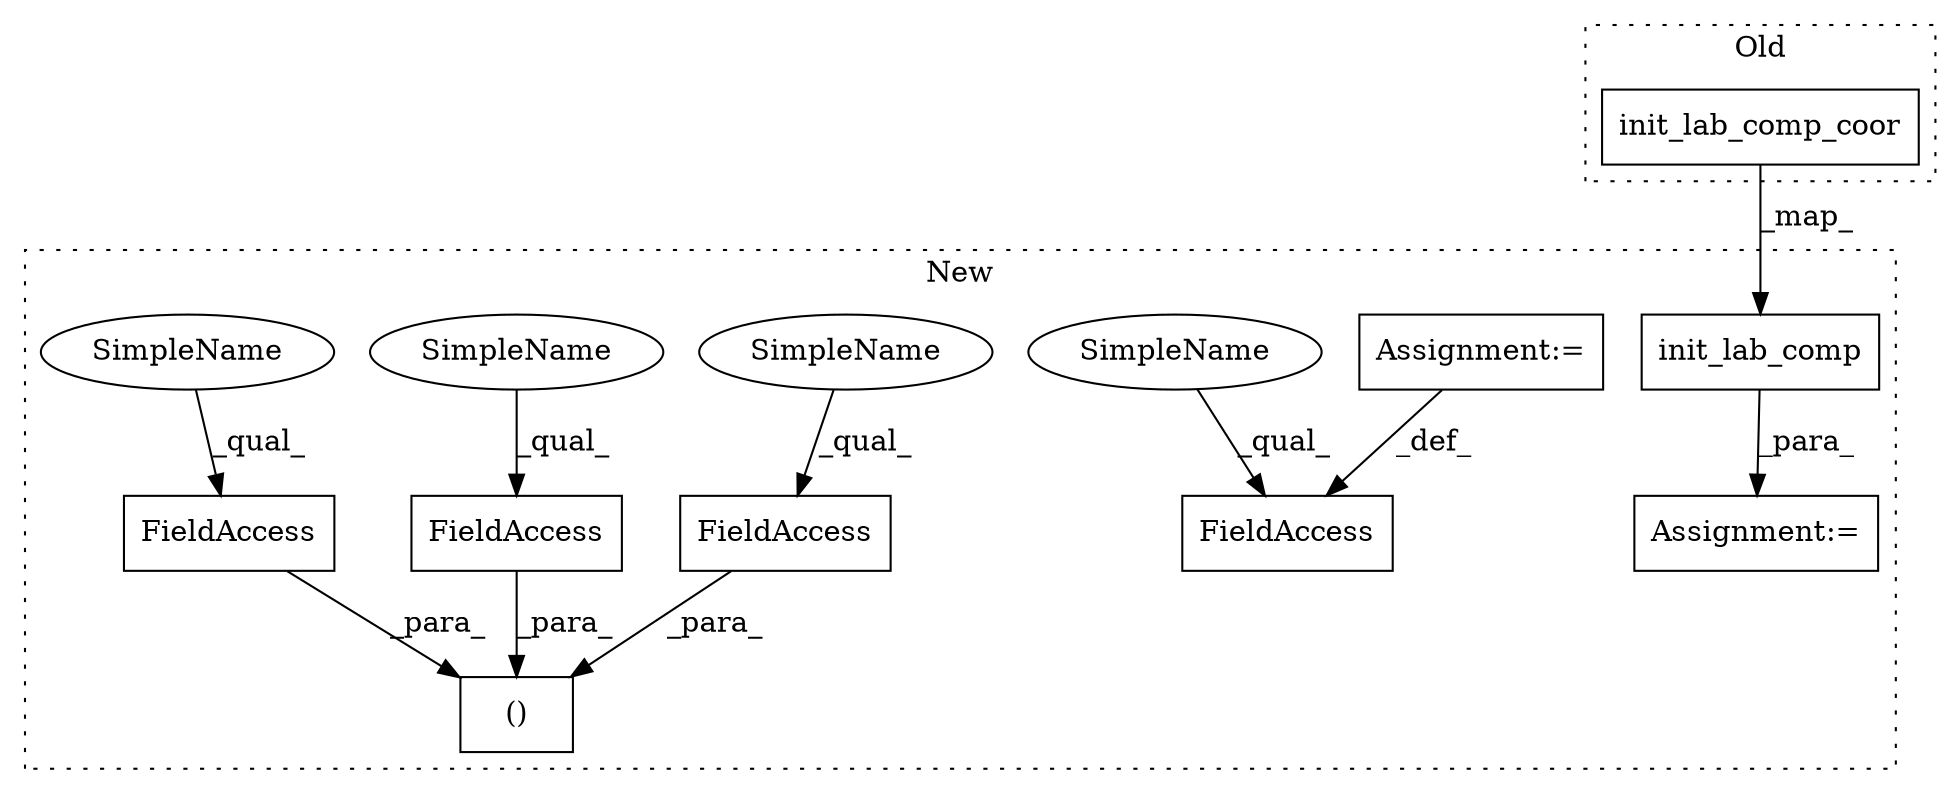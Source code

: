 digraph G {
subgraph cluster0 {
1 [label="init_lab_comp_coor" a="32" s="2502,2536" l="19,1" shape="box"];
label = "Old";
style="dotted";
}
subgraph cluster1 {
2 [label="init_lab_comp" a="32" s="2403,2432" l="14,1" shape="box"];
3 [label="FieldAccess" a="22" s="2358" l="10" shape="box"];
4 [label="FieldAccess" a="22" s="2509" l="10" shape="box"];
5 [label="FieldAccess" a="22" s="2381" l="9" shape="box"];
6 [label="Assignment:=" a="7" s="2390" l="2" shape="box"];
7 [label="()" a="106" s="2336" l="54" shape="box"];
8 [label="FieldAccess" a="22" s="2336" l="9" shape="box"];
9 [label="Assignment:=" a="7" s="2519" l="1" shape="box"];
10 [label="SimpleName" a="42" s="2509" l="4" shape="ellipse"];
11 [label="SimpleName" a="42" s="2358" l="4" shape="ellipse"];
12 [label="SimpleName" a="42" s="2381" l="4" shape="ellipse"];
13 [label="SimpleName" a="42" s="2336" l="4" shape="ellipse"];
label = "New";
style="dotted";
}
1 -> 2 [label="_map_"];
2 -> 6 [label="_para_"];
3 -> 7 [label="_para_"];
5 -> 7 [label="_para_"];
8 -> 7 [label="_para_"];
9 -> 4 [label="_def_"];
10 -> 4 [label="_qual_"];
11 -> 3 [label="_qual_"];
12 -> 5 [label="_qual_"];
13 -> 8 [label="_qual_"];
}